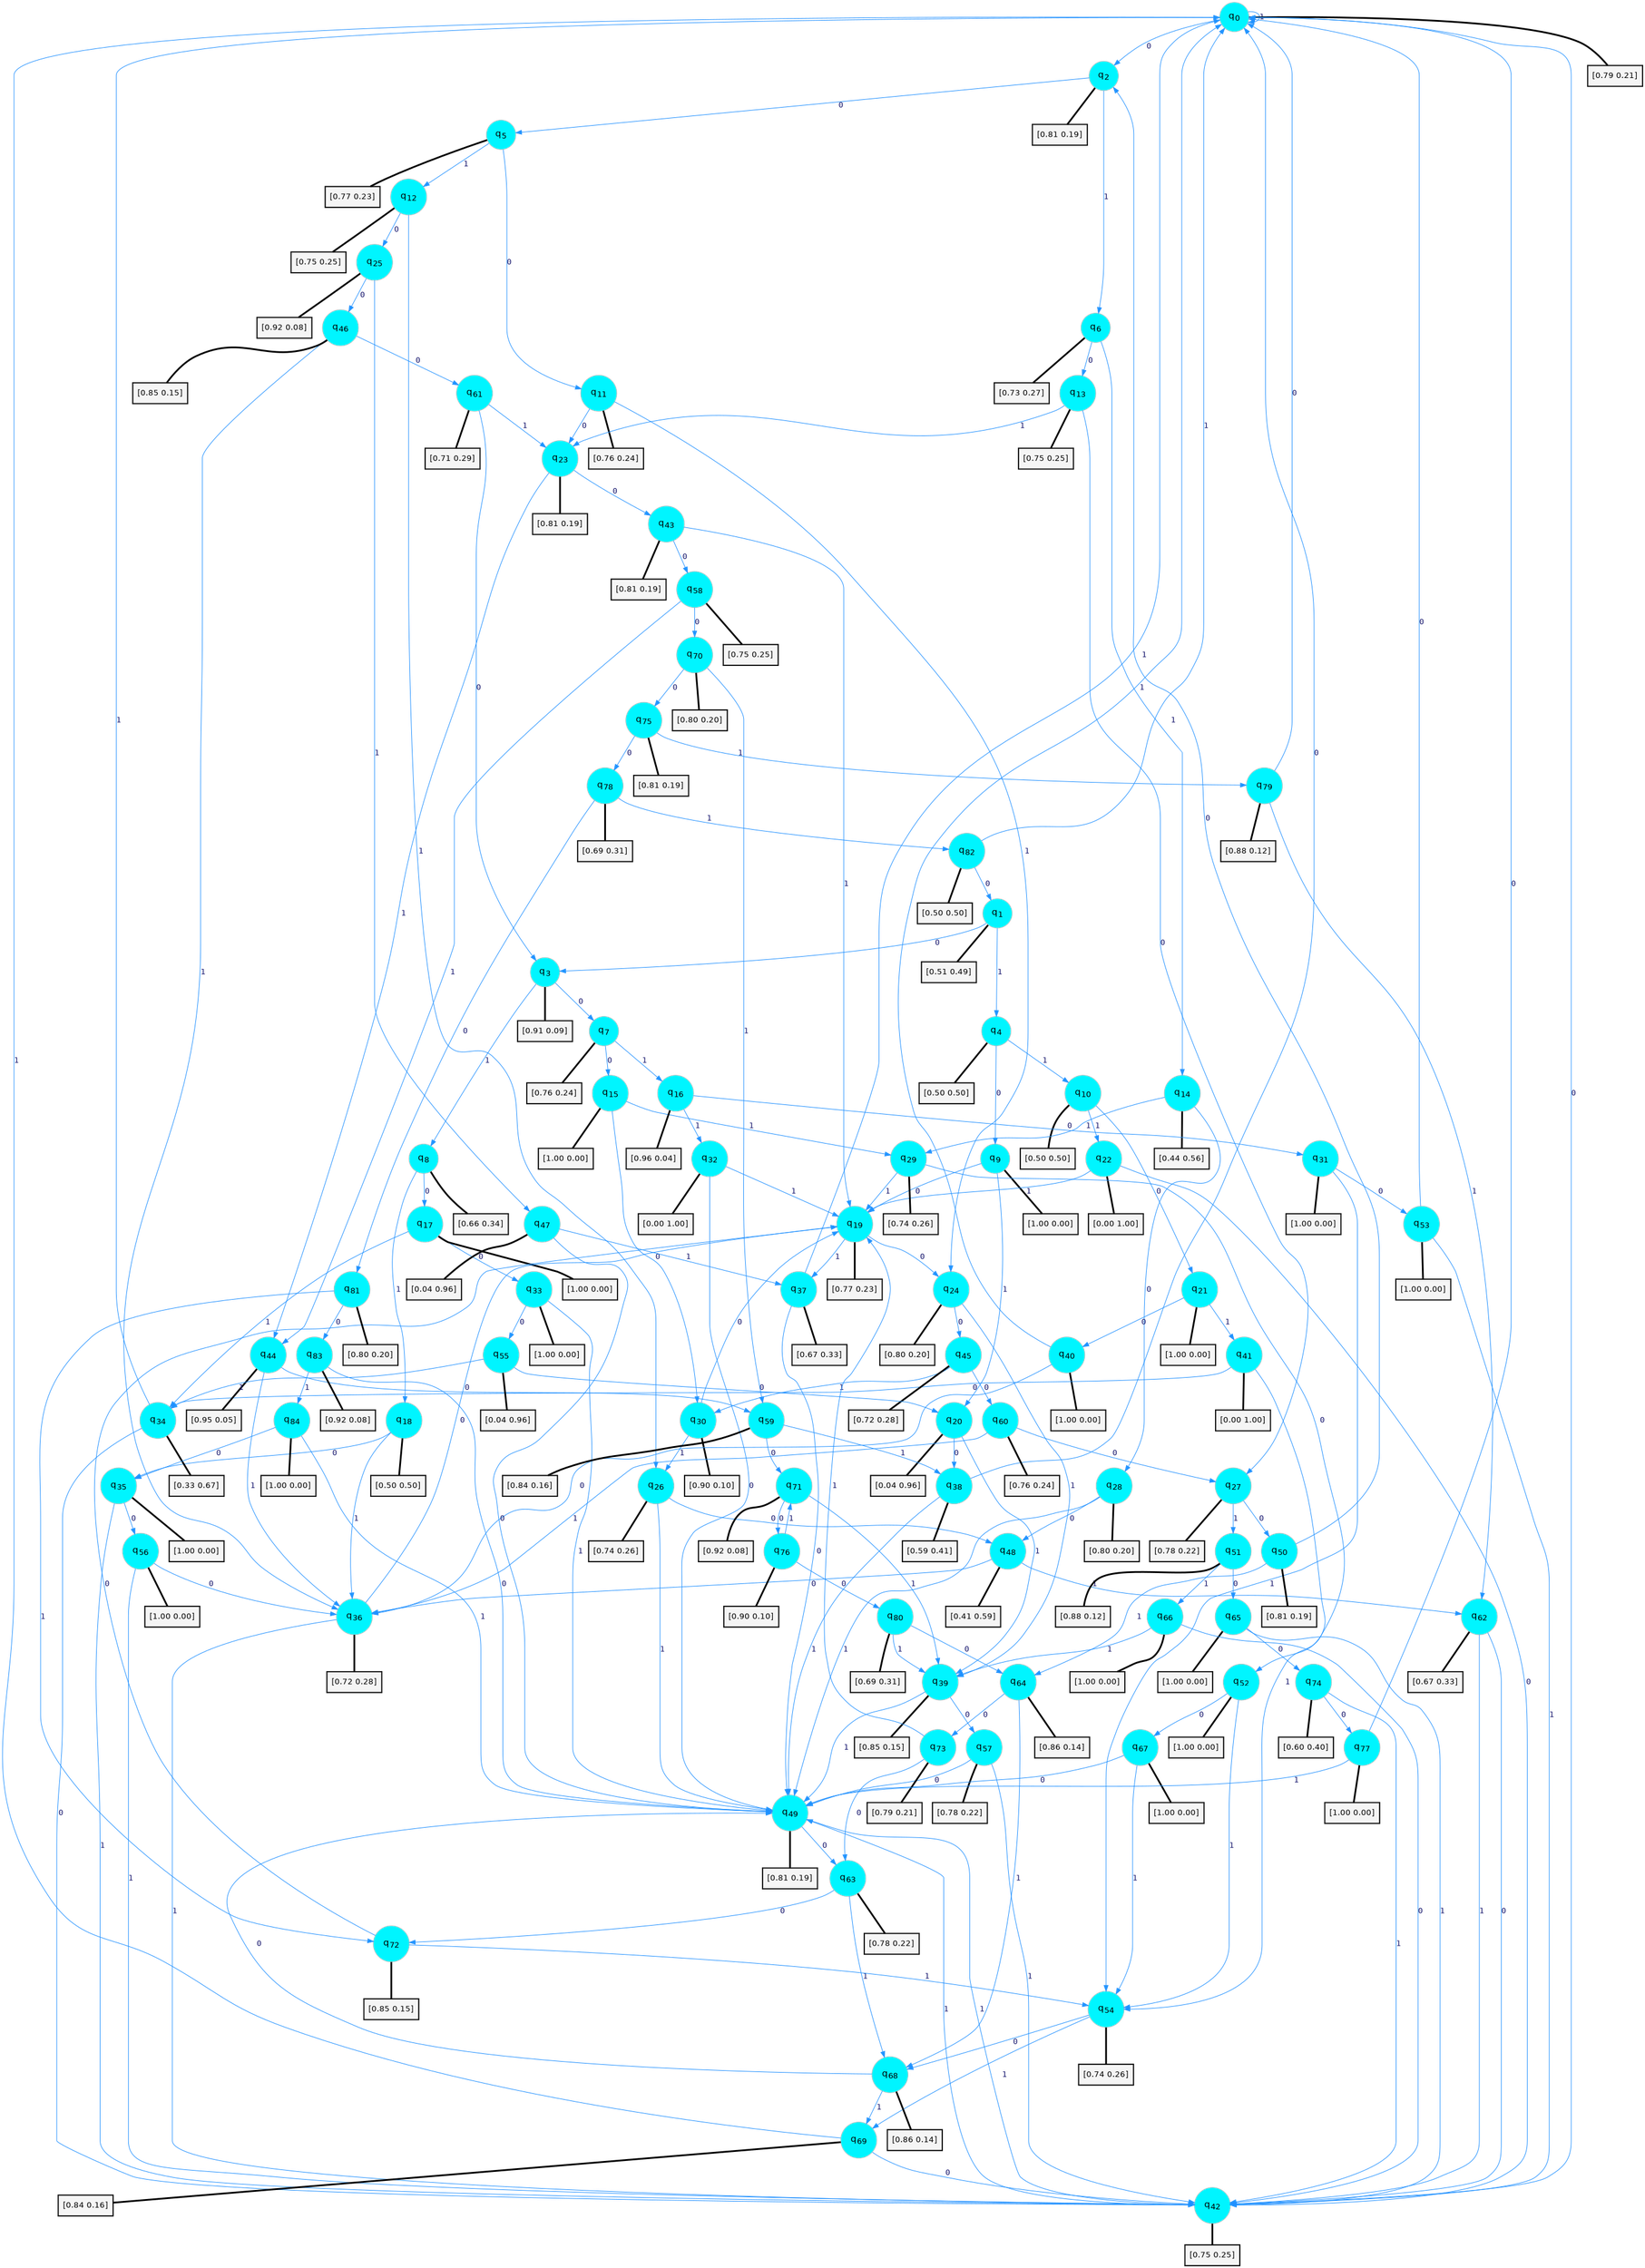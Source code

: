 digraph G {
graph [
bgcolor=transparent, dpi=300, rankdir=TD, size="40,25"];
node [
color=gray, fillcolor=turquoise1, fontcolor=black, fontname=Helvetica, fontsize=16, fontweight=bold, shape=circle, style=filled];
edge [
arrowsize=1, color=dodgerblue1, fontcolor=midnightblue, fontname=courier, fontweight=bold, penwidth=1, style=solid, weight=20];
0[label=<q<SUB>0</SUB>>];
1[label=<q<SUB>1</SUB>>];
2[label=<q<SUB>2</SUB>>];
3[label=<q<SUB>3</SUB>>];
4[label=<q<SUB>4</SUB>>];
5[label=<q<SUB>5</SUB>>];
6[label=<q<SUB>6</SUB>>];
7[label=<q<SUB>7</SUB>>];
8[label=<q<SUB>8</SUB>>];
9[label=<q<SUB>9</SUB>>];
10[label=<q<SUB>10</SUB>>];
11[label=<q<SUB>11</SUB>>];
12[label=<q<SUB>12</SUB>>];
13[label=<q<SUB>13</SUB>>];
14[label=<q<SUB>14</SUB>>];
15[label=<q<SUB>15</SUB>>];
16[label=<q<SUB>16</SUB>>];
17[label=<q<SUB>17</SUB>>];
18[label=<q<SUB>18</SUB>>];
19[label=<q<SUB>19</SUB>>];
20[label=<q<SUB>20</SUB>>];
21[label=<q<SUB>21</SUB>>];
22[label=<q<SUB>22</SUB>>];
23[label=<q<SUB>23</SUB>>];
24[label=<q<SUB>24</SUB>>];
25[label=<q<SUB>25</SUB>>];
26[label=<q<SUB>26</SUB>>];
27[label=<q<SUB>27</SUB>>];
28[label=<q<SUB>28</SUB>>];
29[label=<q<SUB>29</SUB>>];
30[label=<q<SUB>30</SUB>>];
31[label=<q<SUB>31</SUB>>];
32[label=<q<SUB>32</SUB>>];
33[label=<q<SUB>33</SUB>>];
34[label=<q<SUB>34</SUB>>];
35[label=<q<SUB>35</SUB>>];
36[label=<q<SUB>36</SUB>>];
37[label=<q<SUB>37</SUB>>];
38[label=<q<SUB>38</SUB>>];
39[label=<q<SUB>39</SUB>>];
40[label=<q<SUB>40</SUB>>];
41[label=<q<SUB>41</SUB>>];
42[label=<q<SUB>42</SUB>>];
43[label=<q<SUB>43</SUB>>];
44[label=<q<SUB>44</SUB>>];
45[label=<q<SUB>45</SUB>>];
46[label=<q<SUB>46</SUB>>];
47[label=<q<SUB>47</SUB>>];
48[label=<q<SUB>48</SUB>>];
49[label=<q<SUB>49</SUB>>];
50[label=<q<SUB>50</SUB>>];
51[label=<q<SUB>51</SUB>>];
52[label=<q<SUB>52</SUB>>];
53[label=<q<SUB>53</SUB>>];
54[label=<q<SUB>54</SUB>>];
55[label=<q<SUB>55</SUB>>];
56[label=<q<SUB>56</SUB>>];
57[label=<q<SUB>57</SUB>>];
58[label=<q<SUB>58</SUB>>];
59[label=<q<SUB>59</SUB>>];
60[label=<q<SUB>60</SUB>>];
61[label=<q<SUB>61</SUB>>];
62[label=<q<SUB>62</SUB>>];
63[label=<q<SUB>63</SUB>>];
64[label=<q<SUB>64</SUB>>];
65[label=<q<SUB>65</SUB>>];
66[label=<q<SUB>66</SUB>>];
67[label=<q<SUB>67</SUB>>];
68[label=<q<SUB>68</SUB>>];
69[label=<q<SUB>69</SUB>>];
70[label=<q<SUB>70</SUB>>];
71[label=<q<SUB>71</SUB>>];
72[label=<q<SUB>72</SUB>>];
73[label=<q<SUB>73</SUB>>];
74[label=<q<SUB>74</SUB>>];
75[label=<q<SUB>75</SUB>>];
76[label=<q<SUB>76</SUB>>];
77[label=<q<SUB>77</SUB>>];
78[label=<q<SUB>78</SUB>>];
79[label=<q<SUB>79</SUB>>];
80[label=<q<SUB>80</SUB>>];
81[label=<q<SUB>81</SUB>>];
82[label=<q<SUB>82</SUB>>];
83[label=<q<SUB>83</SUB>>];
84[label=<q<SUB>84</SUB>>];
85[label="[0.79 0.21]", shape=box,fontcolor=black, fontname=Helvetica, fontsize=14, penwidth=2, fillcolor=whitesmoke,color=black];
86[label="[0.51 0.49]", shape=box,fontcolor=black, fontname=Helvetica, fontsize=14, penwidth=2, fillcolor=whitesmoke,color=black];
87[label="[0.81 0.19]", shape=box,fontcolor=black, fontname=Helvetica, fontsize=14, penwidth=2, fillcolor=whitesmoke,color=black];
88[label="[0.91 0.09]", shape=box,fontcolor=black, fontname=Helvetica, fontsize=14, penwidth=2, fillcolor=whitesmoke,color=black];
89[label="[0.50 0.50]", shape=box,fontcolor=black, fontname=Helvetica, fontsize=14, penwidth=2, fillcolor=whitesmoke,color=black];
90[label="[0.77 0.23]", shape=box,fontcolor=black, fontname=Helvetica, fontsize=14, penwidth=2, fillcolor=whitesmoke,color=black];
91[label="[0.73 0.27]", shape=box,fontcolor=black, fontname=Helvetica, fontsize=14, penwidth=2, fillcolor=whitesmoke,color=black];
92[label="[0.76 0.24]", shape=box,fontcolor=black, fontname=Helvetica, fontsize=14, penwidth=2, fillcolor=whitesmoke,color=black];
93[label="[0.66 0.34]", shape=box,fontcolor=black, fontname=Helvetica, fontsize=14, penwidth=2, fillcolor=whitesmoke,color=black];
94[label="[1.00 0.00]", shape=box,fontcolor=black, fontname=Helvetica, fontsize=14, penwidth=2, fillcolor=whitesmoke,color=black];
95[label="[0.50 0.50]", shape=box,fontcolor=black, fontname=Helvetica, fontsize=14, penwidth=2, fillcolor=whitesmoke,color=black];
96[label="[0.76 0.24]", shape=box,fontcolor=black, fontname=Helvetica, fontsize=14, penwidth=2, fillcolor=whitesmoke,color=black];
97[label="[0.75 0.25]", shape=box,fontcolor=black, fontname=Helvetica, fontsize=14, penwidth=2, fillcolor=whitesmoke,color=black];
98[label="[0.75 0.25]", shape=box,fontcolor=black, fontname=Helvetica, fontsize=14, penwidth=2, fillcolor=whitesmoke,color=black];
99[label="[0.44 0.56]", shape=box,fontcolor=black, fontname=Helvetica, fontsize=14, penwidth=2, fillcolor=whitesmoke,color=black];
100[label="[1.00 0.00]", shape=box,fontcolor=black, fontname=Helvetica, fontsize=14, penwidth=2, fillcolor=whitesmoke,color=black];
101[label="[0.96 0.04]", shape=box,fontcolor=black, fontname=Helvetica, fontsize=14, penwidth=2, fillcolor=whitesmoke,color=black];
102[label="[1.00 0.00]", shape=box,fontcolor=black, fontname=Helvetica, fontsize=14, penwidth=2, fillcolor=whitesmoke,color=black];
103[label="[0.50 0.50]", shape=box,fontcolor=black, fontname=Helvetica, fontsize=14, penwidth=2, fillcolor=whitesmoke,color=black];
104[label="[0.77 0.23]", shape=box,fontcolor=black, fontname=Helvetica, fontsize=14, penwidth=2, fillcolor=whitesmoke,color=black];
105[label="[0.04 0.96]", shape=box,fontcolor=black, fontname=Helvetica, fontsize=14, penwidth=2, fillcolor=whitesmoke,color=black];
106[label="[1.00 0.00]", shape=box,fontcolor=black, fontname=Helvetica, fontsize=14, penwidth=2, fillcolor=whitesmoke,color=black];
107[label="[0.00 1.00]", shape=box,fontcolor=black, fontname=Helvetica, fontsize=14, penwidth=2, fillcolor=whitesmoke,color=black];
108[label="[0.81 0.19]", shape=box,fontcolor=black, fontname=Helvetica, fontsize=14, penwidth=2, fillcolor=whitesmoke,color=black];
109[label="[0.80 0.20]", shape=box,fontcolor=black, fontname=Helvetica, fontsize=14, penwidth=2, fillcolor=whitesmoke,color=black];
110[label="[0.92 0.08]", shape=box,fontcolor=black, fontname=Helvetica, fontsize=14, penwidth=2, fillcolor=whitesmoke,color=black];
111[label="[0.74 0.26]", shape=box,fontcolor=black, fontname=Helvetica, fontsize=14, penwidth=2, fillcolor=whitesmoke,color=black];
112[label="[0.78 0.22]", shape=box,fontcolor=black, fontname=Helvetica, fontsize=14, penwidth=2, fillcolor=whitesmoke,color=black];
113[label="[0.80 0.20]", shape=box,fontcolor=black, fontname=Helvetica, fontsize=14, penwidth=2, fillcolor=whitesmoke,color=black];
114[label="[0.74 0.26]", shape=box,fontcolor=black, fontname=Helvetica, fontsize=14, penwidth=2, fillcolor=whitesmoke,color=black];
115[label="[0.90 0.10]", shape=box,fontcolor=black, fontname=Helvetica, fontsize=14, penwidth=2, fillcolor=whitesmoke,color=black];
116[label="[1.00 0.00]", shape=box,fontcolor=black, fontname=Helvetica, fontsize=14, penwidth=2, fillcolor=whitesmoke,color=black];
117[label="[0.00 1.00]", shape=box,fontcolor=black, fontname=Helvetica, fontsize=14, penwidth=2, fillcolor=whitesmoke,color=black];
118[label="[1.00 0.00]", shape=box,fontcolor=black, fontname=Helvetica, fontsize=14, penwidth=2, fillcolor=whitesmoke,color=black];
119[label="[0.33 0.67]", shape=box,fontcolor=black, fontname=Helvetica, fontsize=14, penwidth=2, fillcolor=whitesmoke,color=black];
120[label="[1.00 0.00]", shape=box,fontcolor=black, fontname=Helvetica, fontsize=14, penwidth=2, fillcolor=whitesmoke,color=black];
121[label="[0.72 0.28]", shape=box,fontcolor=black, fontname=Helvetica, fontsize=14, penwidth=2, fillcolor=whitesmoke,color=black];
122[label="[0.67 0.33]", shape=box,fontcolor=black, fontname=Helvetica, fontsize=14, penwidth=2, fillcolor=whitesmoke,color=black];
123[label="[0.59 0.41]", shape=box,fontcolor=black, fontname=Helvetica, fontsize=14, penwidth=2, fillcolor=whitesmoke,color=black];
124[label="[0.85 0.15]", shape=box,fontcolor=black, fontname=Helvetica, fontsize=14, penwidth=2, fillcolor=whitesmoke,color=black];
125[label="[1.00 0.00]", shape=box,fontcolor=black, fontname=Helvetica, fontsize=14, penwidth=2, fillcolor=whitesmoke,color=black];
126[label="[0.00 1.00]", shape=box,fontcolor=black, fontname=Helvetica, fontsize=14, penwidth=2, fillcolor=whitesmoke,color=black];
127[label="[0.75 0.25]", shape=box,fontcolor=black, fontname=Helvetica, fontsize=14, penwidth=2, fillcolor=whitesmoke,color=black];
128[label="[0.81 0.19]", shape=box,fontcolor=black, fontname=Helvetica, fontsize=14, penwidth=2, fillcolor=whitesmoke,color=black];
129[label="[0.95 0.05]", shape=box,fontcolor=black, fontname=Helvetica, fontsize=14, penwidth=2, fillcolor=whitesmoke,color=black];
130[label="[0.72 0.28]", shape=box,fontcolor=black, fontname=Helvetica, fontsize=14, penwidth=2, fillcolor=whitesmoke,color=black];
131[label="[0.85 0.15]", shape=box,fontcolor=black, fontname=Helvetica, fontsize=14, penwidth=2, fillcolor=whitesmoke,color=black];
132[label="[0.04 0.96]", shape=box,fontcolor=black, fontname=Helvetica, fontsize=14, penwidth=2, fillcolor=whitesmoke,color=black];
133[label="[0.41 0.59]", shape=box,fontcolor=black, fontname=Helvetica, fontsize=14, penwidth=2, fillcolor=whitesmoke,color=black];
134[label="[0.81 0.19]", shape=box,fontcolor=black, fontname=Helvetica, fontsize=14, penwidth=2, fillcolor=whitesmoke,color=black];
135[label="[0.81 0.19]", shape=box,fontcolor=black, fontname=Helvetica, fontsize=14, penwidth=2, fillcolor=whitesmoke,color=black];
136[label="[0.88 0.12]", shape=box,fontcolor=black, fontname=Helvetica, fontsize=14, penwidth=2, fillcolor=whitesmoke,color=black];
137[label="[1.00 0.00]", shape=box,fontcolor=black, fontname=Helvetica, fontsize=14, penwidth=2, fillcolor=whitesmoke,color=black];
138[label="[1.00 0.00]", shape=box,fontcolor=black, fontname=Helvetica, fontsize=14, penwidth=2, fillcolor=whitesmoke,color=black];
139[label="[0.74 0.26]", shape=box,fontcolor=black, fontname=Helvetica, fontsize=14, penwidth=2, fillcolor=whitesmoke,color=black];
140[label="[0.04 0.96]", shape=box,fontcolor=black, fontname=Helvetica, fontsize=14, penwidth=2, fillcolor=whitesmoke,color=black];
141[label="[1.00 0.00]", shape=box,fontcolor=black, fontname=Helvetica, fontsize=14, penwidth=2, fillcolor=whitesmoke,color=black];
142[label="[0.78 0.22]", shape=box,fontcolor=black, fontname=Helvetica, fontsize=14, penwidth=2, fillcolor=whitesmoke,color=black];
143[label="[0.75 0.25]", shape=box,fontcolor=black, fontname=Helvetica, fontsize=14, penwidth=2, fillcolor=whitesmoke,color=black];
144[label="[0.84 0.16]", shape=box,fontcolor=black, fontname=Helvetica, fontsize=14, penwidth=2, fillcolor=whitesmoke,color=black];
145[label="[0.76 0.24]", shape=box,fontcolor=black, fontname=Helvetica, fontsize=14, penwidth=2, fillcolor=whitesmoke,color=black];
146[label="[0.71 0.29]", shape=box,fontcolor=black, fontname=Helvetica, fontsize=14, penwidth=2, fillcolor=whitesmoke,color=black];
147[label="[0.67 0.33]", shape=box,fontcolor=black, fontname=Helvetica, fontsize=14, penwidth=2, fillcolor=whitesmoke,color=black];
148[label="[0.78 0.22]", shape=box,fontcolor=black, fontname=Helvetica, fontsize=14, penwidth=2, fillcolor=whitesmoke,color=black];
149[label="[0.86 0.14]", shape=box,fontcolor=black, fontname=Helvetica, fontsize=14, penwidth=2, fillcolor=whitesmoke,color=black];
150[label="[1.00 0.00]", shape=box,fontcolor=black, fontname=Helvetica, fontsize=14, penwidth=2, fillcolor=whitesmoke,color=black];
151[label="[1.00 0.00]", shape=box,fontcolor=black, fontname=Helvetica, fontsize=14, penwidth=2, fillcolor=whitesmoke,color=black];
152[label="[1.00 0.00]", shape=box,fontcolor=black, fontname=Helvetica, fontsize=14, penwidth=2, fillcolor=whitesmoke,color=black];
153[label="[0.86 0.14]", shape=box,fontcolor=black, fontname=Helvetica, fontsize=14, penwidth=2, fillcolor=whitesmoke,color=black];
154[label="[0.84 0.16]", shape=box,fontcolor=black, fontname=Helvetica, fontsize=14, penwidth=2, fillcolor=whitesmoke,color=black];
155[label="[0.80 0.20]", shape=box,fontcolor=black, fontname=Helvetica, fontsize=14, penwidth=2, fillcolor=whitesmoke,color=black];
156[label="[0.92 0.08]", shape=box,fontcolor=black, fontname=Helvetica, fontsize=14, penwidth=2, fillcolor=whitesmoke,color=black];
157[label="[0.85 0.15]", shape=box,fontcolor=black, fontname=Helvetica, fontsize=14, penwidth=2, fillcolor=whitesmoke,color=black];
158[label="[0.79 0.21]", shape=box,fontcolor=black, fontname=Helvetica, fontsize=14, penwidth=2, fillcolor=whitesmoke,color=black];
159[label="[0.60 0.40]", shape=box,fontcolor=black, fontname=Helvetica, fontsize=14, penwidth=2, fillcolor=whitesmoke,color=black];
160[label="[0.81 0.19]", shape=box,fontcolor=black, fontname=Helvetica, fontsize=14, penwidth=2, fillcolor=whitesmoke,color=black];
161[label="[0.90 0.10]", shape=box,fontcolor=black, fontname=Helvetica, fontsize=14, penwidth=2, fillcolor=whitesmoke,color=black];
162[label="[1.00 0.00]", shape=box,fontcolor=black, fontname=Helvetica, fontsize=14, penwidth=2, fillcolor=whitesmoke,color=black];
163[label="[0.69 0.31]", shape=box,fontcolor=black, fontname=Helvetica, fontsize=14, penwidth=2, fillcolor=whitesmoke,color=black];
164[label="[0.88 0.12]", shape=box,fontcolor=black, fontname=Helvetica, fontsize=14, penwidth=2, fillcolor=whitesmoke,color=black];
165[label="[0.69 0.31]", shape=box,fontcolor=black, fontname=Helvetica, fontsize=14, penwidth=2, fillcolor=whitesmoke,color=black];
166[label="[0.80 0.20]", shape=box,fontcolor=black, fontname=Helvetica, fontsize=14, penwidth=2, fillcolor=whitesmoke,color=black];
167[label="[0.50 0.50]", shape=box,fontcolor=black, fontname=Helvetica, fontsize=14, penwidth=2, fillcolor=whitesmoke,color=black];
168[label="[0.92 0.08]", shape=box,fontcolor=black, fontname=Helvetica, fontsize=14, penwidth=2, fillcolor=whitesmoke,color=black];
169[label="[1.00 0.00]", shape=box,fontcolor=black, fontname=Helvetica, fontsize=14, penwidth=2, fillcolor=whitesmoke,color=black];
0->2 [label=0];
0->0 [label=1];
0->85 [arrowhead=none, penwidth=3,color=black];
1->3 [label=0];
1->4 [label=1];
1->86 [arrowhead=none, penwidth=3,color=black];
2->5 [label=0];
2->6 [label=1];
2->87 [arrowhead=none, penwidth=3,color=black];
3->7 [label=0];
3->8 [label=1];
3->88 [arrowhead=none, penwidth=3,color=black];
4->9 [label=0];
4->10 [label=1];
4->89 [arrowhead=none, penwidth=3,color=black];
5->11 [label=0];
5->12 [label=1];
5->90 [arrowhead=none, penwidth=3,color=black];
6->13 [label=0];
6->14 [label=1];
6->91 [arrowhead=none, penwidth=3,color=black];
7->15 [label=0];
7->16 [label=1];
7->92 [arrowhead=none, penwidth=3,color=black];
8->17 [label=0];
8->18 [label=1];
8->93 [arrowhead=none, penwidth=3,color=black];
9->19 [label=0];
9->20 [label=1];
9->94 [arrowhead=none, penwidth=3,color=black];
10->21 [label=0];
10->22 [label=1];
10->95 [arrowhead=none, penwidth=3,color=black];
11->23 [label=0];
11->24 [label=1];
11->96 [arrowhead=none, penwidth=3,color=black];
12->25 [label=0];
12->26 [label=1];
12->97 [arrowhead=none, penwidth=3,color=black];
13->27 [label=0];
13->23 [label=1];
13->98 [arrowhead=none, penwidth=3,color=black];
14->28 [label=0];
14->29 [label=1];
14->99 [arrowhead=none, penwidth=3,color=black];
15->30 [label=0];
15->29 [label=1];
15->100 [arrowhead=none, penwidth=3,color=black];
16->31 [label=0];
16->32 [label=1];
16->101 [arrowhead=none, penwidth=3,color=black];
17->33 [label=0];
17->34 [label=1];
17->102 [arrowhead=none, penwidth=3,color=black];
18->35 [label=0];
18->36 [label=1];
18->103 [arrowhead=none, penwidth=3,color=black];
19->24 [label=0];
19->37 [label=1];
19->104 [arrowhead=none, penwidth=3,color=black];
20->38 [label=0];
20->39 [label=1];
20->105 [arrowhead=none, penwidth=3,color=black];
21->40 [label=0];
21->41 [label=1];
21->106 [arrowhead=none, penwidth=3,color=black];
22->42 [label=0];
22->19 [label=1];
22->107 [arrowhead=none, penwidth=3,color=black];
23->43 [label=0];
23->44 [label=1];
23->108 [arrowhead=none, penwidth=3,color=black];
24->45 [label=0];
24->39 [label=1];
24->109 [arrowhead=none, penwidth=3,color=black];
25->46 [label=0];
25->47 [label=1];
25->110 [arrowhead=none, penwidth=3,color=black];
26->48 [label=0];
26->49 [label=1];
26->111 [arrowhead=none, penwidth=3,color=black];
27->50 [label=0];
27->51 [label=1];
27->112 [arrowhead=none, penwidth=3,color=black];
28->48 [label=0];
28->49 [label=1];
28->113 [arrowhead=none, penwidth=3,color=black];
29->52 [label=0];
29->19 [label=1];
29->114 [arrowhead=none, penwidth=3,color=black];
30->19 [label=0];
30->26 [label=1];
30->115 [arrowhead=none, penwidth=3,color=black];
31->53 [label=0];
31->54 [label=1];
31->116 [arrowhead=none, penwidth=3,color=black];
32->49 [label=0];
32->19 [label=1];
32->117 [arrowhead=none, penwidth=3,color=black];
33->55 [label=0];
33->49 [label=1];
33->118 [arrowhead=none, penwidth=3,color=black];
34->42 [label=0];
34->0 [label=1];
34->119 [arrowhead=none, penwidth=3,color=black];
35->56 [label=0];
35->42 [label=1];
35->120 [arrowhead=none, penwidth=3,color=black];
36->19 [label=0];
36->42 [label=1];
36->121 [arrowhead=none, penwidth=3,color=black];
37->49 [label=0];
37->0 [label=1];
37->122 [arrowhead=none, penwidth=3,color=black];
38->0 [label=0];
38->49 [label=1];
38->123 [arrowhead=none, penwidth=3,color=black];
39->57 [label=0];
39->49 [label=1];
39->124 [arrowhead=none, penwidth=3,color=black];
40->36 [label=0];
40->0 [label=1];
40->125 [arrowhead=none, penwidth=3,color=black];
41->34 [label=0];
41->54 [label=1];
41->126 [arrowhead=none, penwidth=3,color=black];
42->0 [label=0];
42->49 [label=1];
42->127 [arrowhead=none, penwidth=3,color=black];
43->58 [label=0];
43->19 [label=1];
43->128 [arrowhead=none, penwidth=3,color=black];
44->59 [label=0];
44->36 [label=1];
44->129 [arrowhead=none, penwidth=3,color=black];
45->60 [label=0];
45->30 [label=1];
45->130 [arrowhead=none, penwidth=3,color=black];
46->61 [label=0];
46->36 [label=1];
46->131 [arrowhead=none, penwidth=3,color=black];
47->49 [label=0];
47->37 [label=1];
47->132 [arrowhead=none, penwidth=3,color=black];
48->36 [label=0];
48->62 [label=1];
48->133 [arrowhead=none, penwidth=3,color=black];
49->63 [label=0];
49->42 [label=1];
49->134 [arrowhead=none, penwidth=3,color=black];
50->2 [label=0];
50->64 [label=1];
50->135 [arrowhead=none, penwidth=3,color=black];
51->65 [label=0];
51->66 [label=1];
51->136 [arrowhead=none, penwidth=3,color=black];
52->67 [label=0];
52->54 [label=1];
52->137 [arrowhead=none, penwidth=3,color=black];
53->0 [label=0];
53->42 [label=1];
53->138 [arrowhead=none, penwidth=3,color=black];
54->68 [label=0];
54->69 [label=1];
54->139 [arrowhead=none, penwidth=3,color=black];
55->20 [label=0];
55->34 [label=1];
55->140 [arrowhead=none, penwidth=3,color=black];
56->36 [label=0];
56->42 [label=1];
56->141 [arrowhead=none, penwidth=3,color=black];
57->49 [label=0];
57->42 [label=1];
57->142 [arrowhead=none, penwidth=3,color=black];
58->70 [label=0];
58->44 [label=1];
58->143 [arrowhead=none, penwidth=3,color=black];
59->71 [label=0];
59->38 [label=1];
59->144 [arrowhead=none, penwidth=3,color=black];
60->27 [label=0];
60->36 [label=1];
60->145 [arrowhead=none, penwidth=3,color=black];
61->3 [label=0];
61->23 [label=1];
61->146 [arrowhead=none, penwidth=3,color=black];
62->42 [label=0];
62->42 [label=1];
62->147 [arrowhead=none, penwidth=3,color=black];
63->72 [label=0];
63->68 [label=1];
63->148 [arrowhead=none, penwidth=3,color=black];
64->73 [label=0];
64->68 [label=1];
64->149 [arrowhead=none, penwidth=3,color=black];
65->74 [label=0];
65->42 [label=1];
65->150 [arrowhead=none, penwidth=3,color=black];
66->42 [label=0];
66->39 [label=1];
66->151 [arrowhead=none, penwidth=3,color=black];
67->49 [label=0];
67->54 [label=1];
67->152 [arrowhead=none, penwidth=3,color=black];
68->49 [label=0];
68->69 [label=1];
68->153 [arrowhead=none, penwidth=3,color=black];
69->42 [label=0];
69->0 [label=1];
69->154 [arrowhead=none, penwidth=3,color=black];
70->75 [label=0];
70->59 [label=1];
70->155 [arrowhead=none, penwidth=3,color=black];
71->76 [label=0];
71->39 [label=1];
71->156 [arrowhead=none, penwidth=3,color=black];
72->19 [label=0];
72->54 [label=1];
72->157 [arrowhead=none, penwidth=3,color=black];
73->63 [label=0];
73->19 [label=1];
73->158 [arrowhead=none, penwidth=3,color=black];
74->77 [label=0];
74->42 [label=1];
74->159 [arrowhead=none, penwidth=3,color=black];
75->78 [label=0];
75->79 [label=1];
75->160 [arrowhead=none, penwidth=3,color=black];
76->80 [label=0];
76->71 [label=1];
76->161 [arrowhead=none, penwidth=3,color=black];
77->0 [label=0];
77->49 [label=1];
77->162 [arrowhead=none, penwidth=3,color=black];
78->81 [label=0];
78->82 [label=1];
78->163 [arrowhead=none, penwidth=3,color=black];
79->0 [label=0];
79->62 [label=1];
79->164 [arrowhead=none, penwidth=3,color=black];
80->64 [label=0];
80->39 [label=1];
80->165 [arrowhead=none, penwidth=3,color=black];
81->83 [label=0];
81->72 [label=1];
81->166 [arrowhead=none, penwidth=3,color=black];
82->1 [label=0];
82->0 [label=1];
82->167 [arrowhead=none, penwidth=3,color=black];
83->49 [label=0];
83->84 [label=1];
83->168 [arrowhead=none, penwidth=3,color=black];
84->35 [label=0];
84->49 [label=1];
84->169 [arrowhead=none, penwidth=3,color=black];
}
